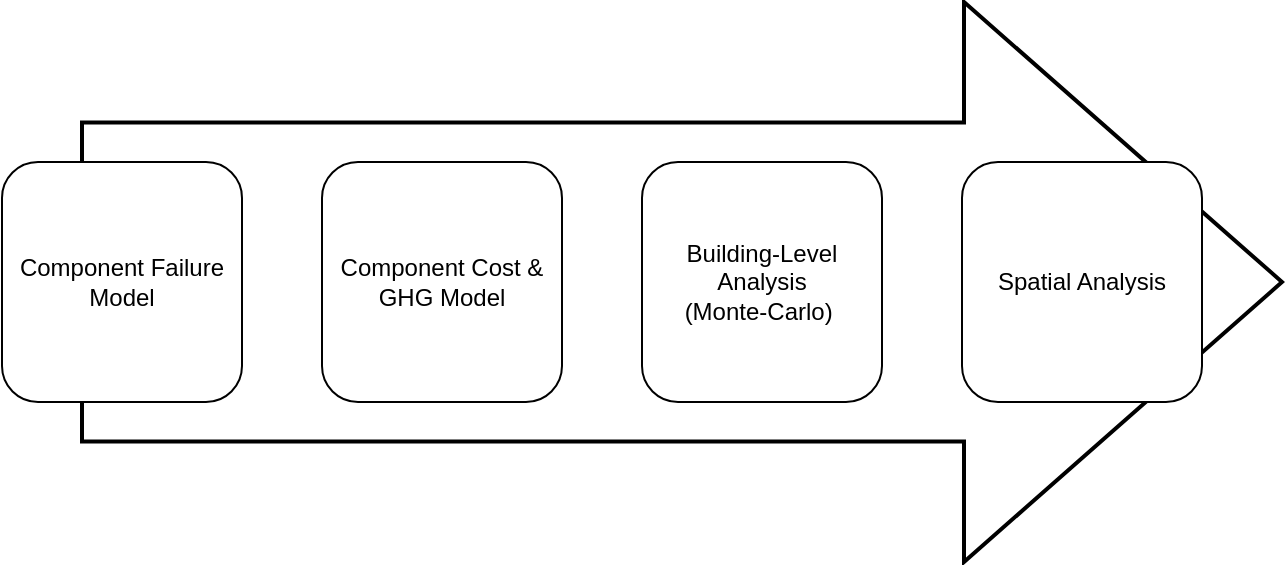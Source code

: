 <mxfile version="18.0.1" type="device"><diagram id="R2lEEEUBdFMjLlhIrx00" name="Page-1"><mxGraphModel dx="1102" dy="865" grid="1" gridSize="10" guides="1" tooltips="1" connect="1" arrows="1" fold="1" page="1" pageScale="1" pageWidth="850" pageHeight="1100" math="0" shadow="0" extFonts="Permanent Marker^https://fonts.googleapis.com/css?family=Permanent+Marker"><root><mxCell id="0"/><mxCell id="1" parent="0"/><mxCell id="CRq_rG4E2GS6KEJwJGg--1" value="" style="verticalLabelPosition=bottom;verticalAlign=top;html=1;strokeWidth=2;shape=mxgraph.arrows2.arrow;dy=0.43;dx=159;notch=0;" vertex="1" parent="1"><mxGeometry x="80" y="240" width="600" height="280" as="geometry"/></mxCell><mxCell id="CRq_rG4E2GS6KEJwJGg--3" value="Component Failure Model" style="rounded=1;whiteSpace=wrap;html=1;" vertex="1" parent="1"><mxGeometry x="40" y="320" width="120" height="120" as="geometry"/></mxCell><mxCell id="CRq_rG4E2GS6KEJwJGg--4" value="Component Cost &amp;amp; GHG Model" style="rounded=1;whiteSpace=wrap;html=1;" vertex="1" parent="1"><mxGeometry x="200" y="320" width="120" height="120" as="geometry"/></mxCell><mxCell id="CRq_rG4E2GS6KEJwJGg--5" value="Building-Level Analysis &lt;br&gt;(Monte-Carlo)&amp;nbsp;" style="rounded=1;whiteSpace=wrap;html=1;" vertex="1" parent="1"><mxGeometry x="360" y="320" width="120" height="120" as="geometry"/></mxCell><mxCell id="CRq_rG4E2GS6KEJwJGg--6" value="Spatial Analysis" style="rounded=1;whiteSpace=wrap;html=1;" vertex="1" parent="1"><mxGeometry x="520" y="320" width="120" height="120" as="geometry"/></mxCell></root></mxGraphModel></diagram></mxfile>